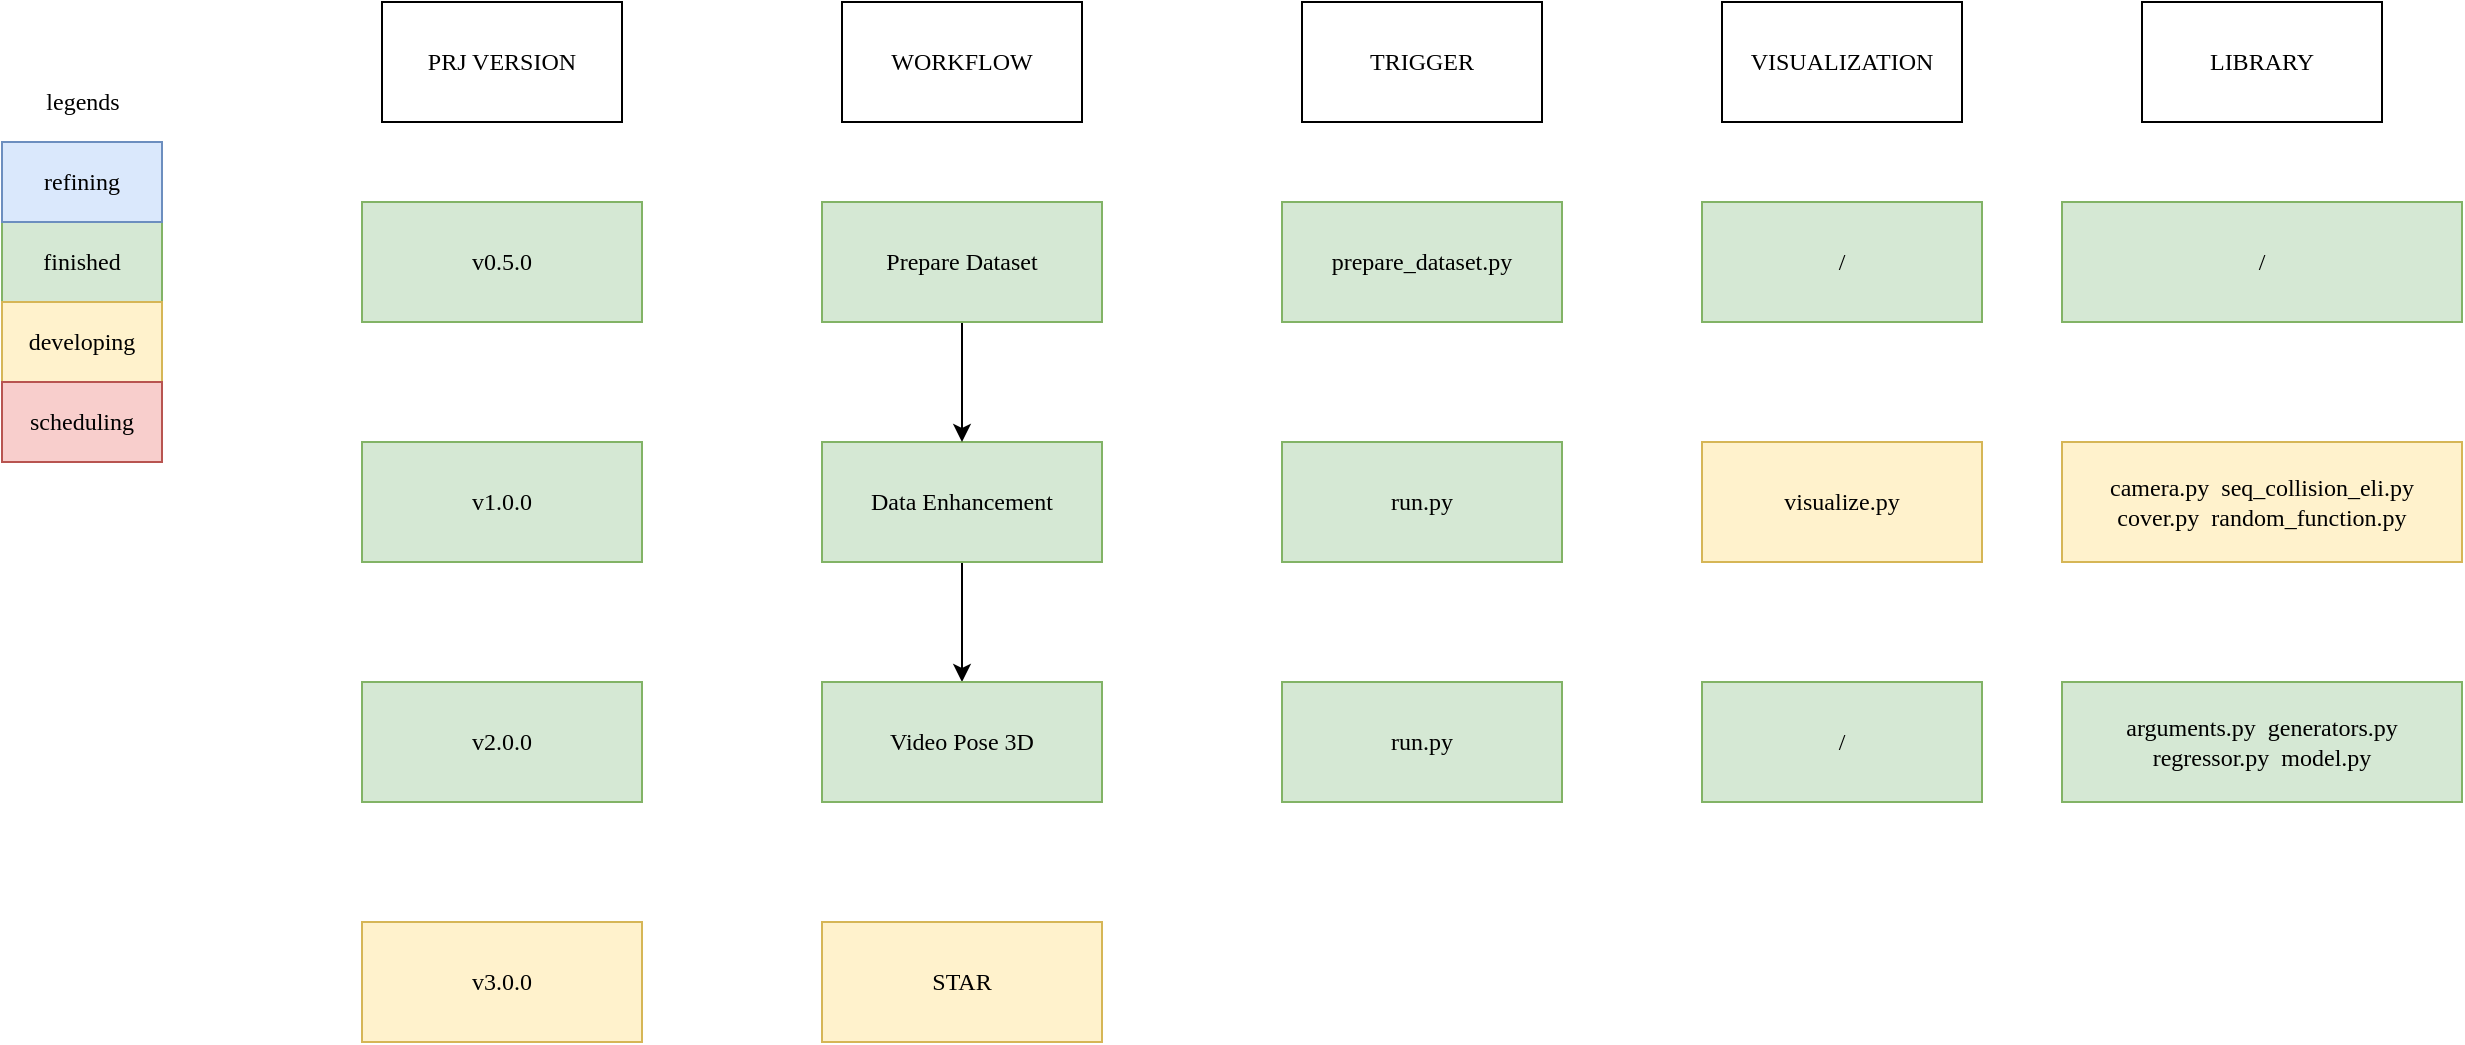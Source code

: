 <mxfile version="15.2.7" type="device"><diagram id="5OpvK9J1qDeF2jGDcHqs" name="第 1 页"><mxGraphModel dx="1739" dy="855" grid="1" gridSize="10" guides="1" tooltips="1" connect="1" arrows="1" fold="1" page="1" pageScale="1" pageWidth="827" pageHeight="1169" math="0" shadow="0"><root><mxCell id="0"/><mxCell id="1" parent="0"/><mxCell id="3IGRu3iQpr-E4eFUIvPg-2" style="edgeStyle=orthogonalEdgeStyle;rounded=0;orthogonalLoop=1;jettySize=auto;html=1;exitX=0.5;exitY=1;exitDx=0;exitDy=0;entryX=0.5;entryY=0;entryDx=0;entryDy=0;fontFamily=Verdana;" parent="1" source="bII5kuA-TVtjhtIBVwqc-1" target="bII5kuA-TVtjhtIBVwqc-3" edge="1"><mxGeometry relative="1" as="geometry"/></mxCell><mxCell id="bII5kuA-TVtjhtIBVwqc-1" value="Data Enhancement" style="rounded=0;whiteSpace=wrap;html=1;fontFamily=Verdana;fillColor=#d5e8d4;strokeColor=#82b366;" parent="1" vertex="1"><mxGeometry x="90" y="450" width="140" height="60" as="geometry"/></mxCell><mxCell id="bII5kuA-TVtjhtIBVwqc-3" value="Video Pose 3D" style="rounded=0;whiteSpace=wrap;html=1;fontFamily=Verdana;fillColor=#d5e8d4;strokeColor=#82b366;" parent="1" vertex="1"><mxGeometry x="90" y="570" width="140" height="60" as="geometry"/></mxCell><mxCell id="3IGRu3iQpr-E4eFUIvPg-4" value="camera.py&amp;nbsp; seq_collision_eli.py&lt;br&gt;cover.py&amp;nbsp; random_function.py" style="rounded=0;whiteSpace=wrap;html=1;fontFamily=Verdana;fillColor=#fff2cc;strokeColor=#d6b656;" parent="1" vertex="1"><mxGeometry x="710" y="450" width="200" height="60" as="geometry"/></mxCell><mxCell id="3IGRu3iQpr-E4eFUIvPg-8" style="edgeStyle=orthogonalEdgeStyle;rounded=0;orthogonalLoop=1;jettySize=auto;html=1;exitX=0.5;exitY=1;exitDx=0;exitDy=0;entryX=0.5;entryY=0;entryDx=0;entryDy=0;fontFamily=Verdana;" parent="1" source="3IGRu3iQpr-E4eFUIvPg-7" target="bII5kuA-TVtjhtIBVwqc-1" edge="1"><mxGeometry relative="1" as="geometry"/></mxCell><mxCell id="3IGRu3iQpr-E4eFUIvPg-7" value="Prepare Dataset" style="rounded=0;whiteSpace=wrap;html=1;fontFamily=Verdana;fillColor=#d5e8d4;strokeColor=#82b366;" parent="1" vertex="1"><mxGeometry x="90" y="330" width="140" height="60" as="geometry"/></mxCell><mxCell id="3IGRu3iQpr-E4eFUIvPg-9" value="WORKFLOW" style="rounded=0;whiteSpace=wrap;html=1;fontFamily=Verdana;" parent="1" vertex="1"><mxGeometry x="100" y="230" width="120" height="60" as="geometry"/></mxCell><mxCell id="3IGRu3iQpr-E4eFUIvPg-10" value="TRIGGER" style="rounded=0;whiteSpace=wrap;html=1;fontFamily=Verdana;" parent="1" vertex="1"><mxGeometry x="330" y="230" width="120" height="60" as="geometry"/></mxCell><mxCell id="3IGRu3iQpr-E4eFUIvPg-12" value="prepare_dataset.py" style="rounded=0;whiteSpace=wrap;html=1;fontFamily=Verdana;fillColor=#d5e8d4;strokeColor=#82b366;" parent="1" vertex="1"><mxGeometry x="320" y="330" width="140" height="60" as="geometry"/></mxCell><mxCell id="3IGRu3iQpr-E4eFUIvPg-13" value="LIBRARY" style="rounded=0;whiteSpace=wrap;html=1;fontFamily=Verdana;" parent="1" vertex="1"><mxGeometry x="750" y="230" width="120" height="60" as="geometry"/></mxCell><mxCell id="3IGRu3iQpr-E4eFUIvPg-15" value="run.py" style="rounded=0;whiteSpace=wrap;html=1;fontFamily=Verdana;fillColor=#d5e8d4;strokeColor=#82b366;" parent="1" vertex="1"><mxGeometry x="320" y="450" width="140" height="60" as="geometry"/></mxCell><mxCell id="3IGRu3iQpr-E4eFUIvPg-16" value="VISUALIZATION" style="rounded=0;whiteSpace=wrap;html=1;fontFamily=Verdana;" parent="1" vertex="1"><mxGeometry x="540" y="230" width="120" height="60" as="geometry"/></mxCell><mxCell id="3IGRu3iQpr-E4eFUIvPg-17" value="visualize.py" style="rounded=0;whiteSpace=wrap;html=1;fontFamily=Verdana;fillColor=#fff2cc;strokeColor=#d6b656;" parent="1" vertex="1"><mxGeometry x="530" y="450" width="140" height="60" as="geometry"/></mxCell><mxCell id="3IGRu3iQpr-E4eFUIvPg-27" value="run.py" style="rounded=0;whiteSpace=wrap;html=1;fontFamily=Verdana;fillColor=#d5e8d4;strokeColor=#82b366;" parent="1" vertex="1"><mxGeometry x="320" y="570" width="140" height="60" as="geometry"/></mxCell><mxCell id="3IGRu3iQpr-E4eFUIvPg-29" value="finished" style="rounded=0;whiteSpace=wrap;html=1;fillColor=#d5e8d4;strokeColor=#82b366;fontFamily=Verdana;" parent="1" vertex="1"><mxGeometry x="-320" y="340" width="80" height="40" as="geometry"/></mxCell><mxCell id="3IGRu3iQpr-E4eFUIvPg-31" value="developing" style="rounded=0;whiteSpace=wrap;html=1;fillColor=#fff2cc;strokeColor=#d6b656;fontFamily=Verdana;" parent="1" vertex="1"><mxGeometry x="-320" y="380" width="80" height="40" as="geometry"/></mxCell><mxCell id="3IGRu3iQpr-E4eFUIvPg-32" value="scheduling" style="rounded=0;whiteSpace=wrap;html=1;fillColor=#f8cecc;strokeColor=#b85450;fontFamily=Verdana;" parent="1" vertex="1"><mxGeometry x="-320" y="420" width="80" height="40" as="geometry"/></mxCell><mxCell id="3IGRu3iQpr-E4eFUIvPg-33" value="PRJ VERSION" style="rounded=0;whiteSpace=wrap;html=1;fontFamily=Verdana;" parent="1" vertex="1"><mxGeometry x="-130" y="230" width="120" height="60" as="geometry"/></mxCell><mxCell id="3IGRu3iQpr-E4eFUIvPg-34" value="v0.5.0" style="rounded=0;whiteSpace=wrap;html=1;fontFamily=Verdana;fillColor=#d5e8d4;strokeColor=#82b366;" parent="1" vertex="1"><mxGeometry x="-140" y="330" width="140" height="60" as="geometry"/></mxCell><mxCell id="3IGRu3iQpr-E4eFUIvPg-35" value="v1.0.0" style="rounded=0;whiteSpace=wrap;html=1;fontFamily=Verdana;fillColor=#d5e8d4;strokeColor=#82b366;" parent="1" vertex="1"><mxGeometry x="-140" y="450" width="140" height="60" as="geometry"/></mxCell><mxCell id="3IGRu3iQpr-E4eFUIvPg-36" value="v2.0.0" style="rounded=0;whiteSpace=wrap;html=1;fontFamily=Verdana;fillColor=#d5e8d4;strokeColor=#82b366;" parent="1" vertex="1"><mxGeometry x="-140" y="570" width="140" height="60" as="geometry"/></mxCell><mxCell id="3IGRu3iQpr-E4eFUIvPg-38" value="legends" style="text;html=1;align=center;verticalAlign=middle;resizable=0;points=[];autosize=1;fontFamily=Verdana;" parent="1" vertex="1"><mxGeometry x="-310" y="270" width="60" height="20" as="geometry"/></mxCell><mxCell id="3IGRu3iQpr-E4eFUIvPg-40" value="/" style="rounded=0;whiteSpace=wrap;html=1;fontFamily=Verdana;fillColor=#d5e8d4;strokeColor=#82b366;" parent="1" vertex="1"><mxGeometry x="530" y="570" width="140" height="60" as="geometry"/></mxCell><mxCell id="3IGRu3iQpr-E4eFUIvPg-45" value="arguments.py&amp;nbsp; generators.py&lt;br&gt;regressor.py&amp;nbsp; model.py" style="rounded=0;whiteSpace=wrap;html=1;fontFamily=Verdana;fillColor=#d5e8d4;strokeColor=#82b366;" parent="1" vertex="1"><mxGeometry x="710" y="570" width="200" height="60" as="geometry"/></mxCell><mxCell id="3IGRu3iQpr-E4eFUIvPg-48" value="/" style="rounded=0;whiteSpace=wrap;html=1;fontFamily=Verdana;fillColor=#d5e8d4;strokeColor=#82b366;" parent="1" vertex="1"><mxGeometry x="530" y="330" width="140" height="60" as="geometry"/></mxCell><mxCell id="3IGRu3iQpr-E4eFUIvPg-49" value="/" style="rounded=0;whiteSpace=wrap;html=1;fontFamily=Verdana;fillColor=#d5e8d4;strokeColor=#82b366;" parent="1" vertex="1"><mxGeometry x="710" y="330" width="200" height="60" as="geometry"/></mxCell><mxCell id="U3dY_6HF_FmK-62jRbay-2" value="refining" style="rounded=0;whiteSpace=wrap;html=1;fillColor=#dae8fc;strokeColor=#6c8ebf;fontFamily=Verdana;" vertex="1" parent="1"><mxGeometry x="-320" y="300" width="80" height="40" as="geometry"/></mxCell><mxCell id="U3dY_6HF_FmK-62jRbay-3" value="v3.0.0" style="rounded=0;whiteSpace=wrap;html=1;fontFamily=Verdana;fillColor=#fff2cc;strokeColor=#d6b656;" vertex="1" parent="1"><mxGeometry x="-140" y="690" width="140" height="60" as="geometry"/></mxCell><mxCell id="U3dY_6HF_FmK-62jRbay-4" value="STAR" style="rounded=0;whiteSpace=wrap;html=1;fontFamily=Verdana;fillColor=#fff2cc;strokeColor=#d6b656;" vertex="1" parent="1"><mxGeometry x="90" y="690" width="140" height="60" as="geometry"/></mxCell></root></mxGraphModel></diagram></mxfile>